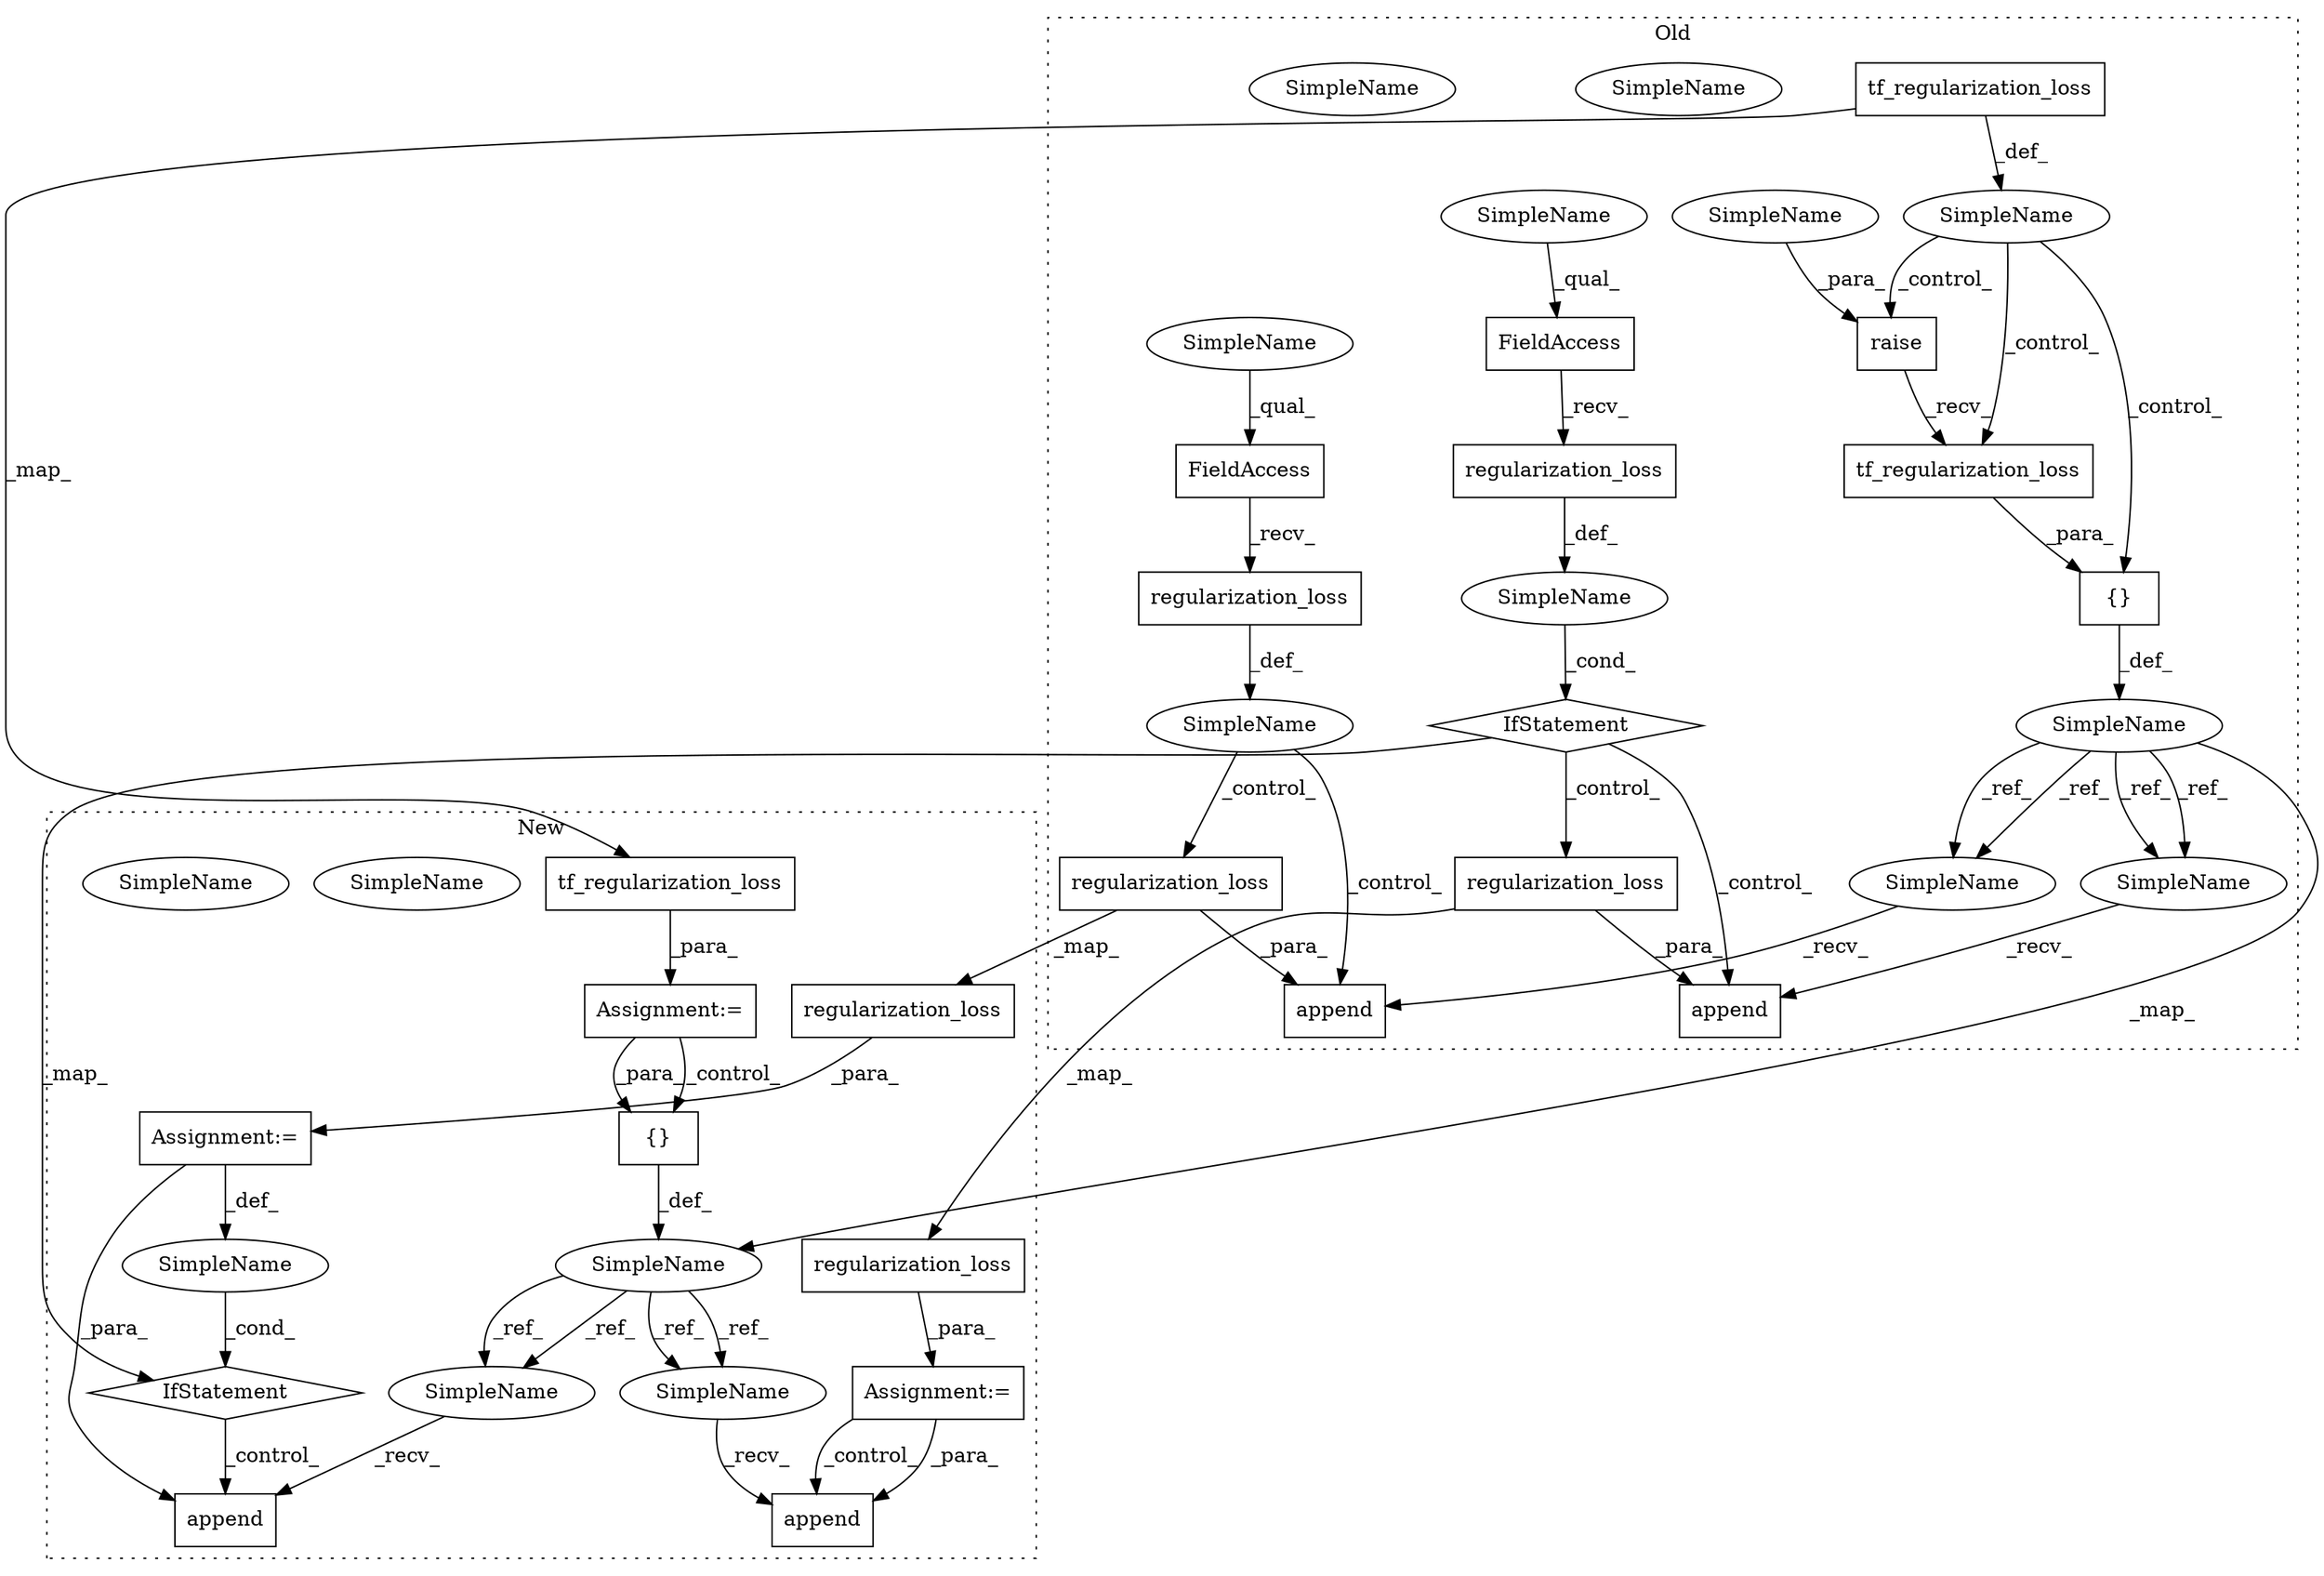digraph G {
subgraph cluster0 {
1 [label="tf_regularization_loss" a="32" s="13889" l="24" shape="box"];
3 [label="{}" a="4" s="13868,13913" l="1,1" shape="box"];
5 [label="tf_regularization_loss" a="32" s="13767" l="24" shape="box"];
6 [label="raise" a="32" s="13869,13887" l="6,1" shape="box"];
7 [label="SimpleName" a="42" s="" l="" shape="ellipse"];
11 [label="append" a="32" s="13992,14036" l="7,1" shape="box"];
13 [label="SimpleName" a="42" s="13844" l="6" shape="ellipse"];
16 [label="FieldAccess" a="22" s="13930" l="15" shape="box"];
17 [label="append" a="32" s="14115,14159" l="7,1" shape="box"];
19 [label="regularization_loss" a="32" s="14138" l="21" shape="box"];
20 [label="SimpleName" a="42" s="" l="" shape="ellipse"];
21 [label="regularization_loss" a="32" s="14069" l="21" shape="box"];
22 [label="IfStatement" a="25" s="14049,14098" l="4,2" shape="diamond"];
25 [label="regularization_loss" a="32" s="14015" l="21" shape="box"];
26 [label="FieldAccess" a="22" s="14053" l="15" shape="box"];
28 [label="SimpleName" a="42" s="" l="" shape="ellipse"];
29 [label="regularization_loss" a="32" s="13946" l="21" shape="box"];
30 [label="SimpleName" a="42" s="13883" l="4" shape="ellipse"];
31 [label="SimpleName" a="42" s="14053" l="4" shape="ellipse"];
32 [label="SimpleName" a="42" s="13930" l="4" shape="ellipse"];
33 [label="SimpleName" a="42" s="14108" l="6" shape="ellipse"];
34 [label="SimpleName" a="42" s="13985" l="6" shape="ellipse"];
35 [label="SimpleName" a="42" s="13985" l="6" shape="ellipse"];
36 [label="SimpleName" a="42" s="14108" l="6" shape="ellipse"];
label = "Old";
style="dotted";
}
subgraph cluster1 {
2 [label="{}" a="4" s="14415,14435" l="1,1" shape="box"];
4 [label="tf_regularization_loss" a="32" s="14285" l="24" shape="box"];
8 [label="Assignment:=" a="7" s="14264" l="1" shape="box"];
9 [label="append" a="32" s="14709,14735" l="7,1" shape="box"];
10 [label="Assignment:=" a="7" s="14617" l="1" shape="box"];
12 [label="SimpleName" a="42" s="14391" l="6" shape="ellipse"];
14 [label="append" a="32" s="14559,14585" l="7,1" shape="box"];
15 [label="Assignment:=" a="7" s="14467" l="1" shape="box"];
18 [label="regularization_loss" a="32" s="14634" l="21" shape="box"];
23 [label="IfStatement" a="25" s="14511,14542" l="4,2" shape="diamond"];
24 [label="regularization_loss" a="32" s="14484" l="21" shape="box"];
27 [label="SimpleName" a="42" s="" l="" shape="ellipse"];
37 [label="SimpleName" a="42" s="14702" l="6" shape="ellipse"];
38 [label="SimpleName" a="42" s="14552" l="6" shape="ellipse"];
39 [label="SimpleName" a="42" s="14552" l="6" shape="ellipse"];
40 [label="SimpleName" a="42" s="14702" l="6" shape="ellipse"];
label = "New";
style="dotted";
}
1 -> 3 [label="_para_"];
2 -> 12 [label="_def_"];
3 -> 13 [label="_def_"];
4 -> 8 [label="_para_"];
5 -> 7 [label="_def_"];
5 -> 4 [label="_map_"];
6 -> 1 [label="_recv_"];
7 -> 1 [label="_control_"];
7 -> 3 [label="_control_"];
7 -> 6 [label="_control_"];
8 -> 2 [label="_para_"];
8 -> 2 [label="_control_"];
10 -> 9 [label="_control_"];
10 -> 9 [label="_para_"];
12 -> 40 [label="_ref_"];
12 -> 40 [label="_ref_"];
12 -> 39 [label="_ref_"];
12 -> 39 [label="_ref_"];
13 -> 36 [label="_ref_"];
13 -> 12 [label="_map_"];
13 -> 35 [label="_ref_"];
13 -> 35 [label="_ref_"];
13 -> 36 [label="_ref_"];
15 -> 27 [label="_def_"];
15 -> 14 [label="_para_"];
16 -> 29 [label="_recv_"];
18 -> 10 [label="_para_"];
19 -> 18 [label="_map_"];
19 -> 17 [label="_para_"];
20 -> 22 [label="_cond_"];
21 -> 20 [label="_def_"];
22 -> 23 [label="_map_"];
22 -> 19 [label="_control_"];
22 -> 17 [label="_control_"];
23 -> 14 [label="_control_"];
24 -> 15 [label="_para_"];
25 -> 11 [label="_para_"];
25 -> 24 [label="_map_"];
26 -> 21 [label="_recv_"];
27 -> 23 [label="_cond_"];
28 -> 11 [label="_control_"];
28 -> 25 [label="_control_"];
29 -> 28 [label="_def_"];
30 -> 6 [label="_para_"];
31 -> 26 [label="_qual_"];
32 -> 16 [label="_qual_"];
35 -> 11 [label="_recv_"];
36 -> 17 [label="_recv_"];
39 -> 14 [label="_recv_"];
40 -> 9 [label="_recv_"];
}